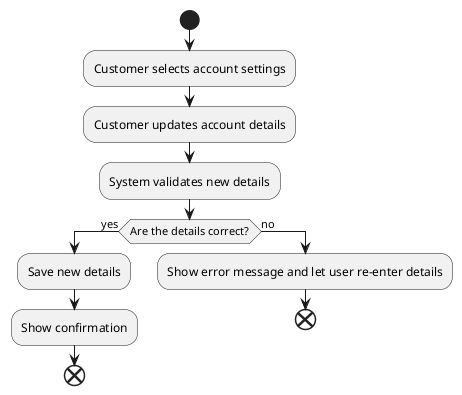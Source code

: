 @startuml UpdateAccount
|Update Account|
start
:Customer selects account settings;
:Customer updates account details;
:System validates new details;
if (Are the details correct?) then (yes)
    :Save new details;
    :Show confirmation;
    end
else (no)
    :Show error message and let user re-enter details;
    end
endif
@enduml
